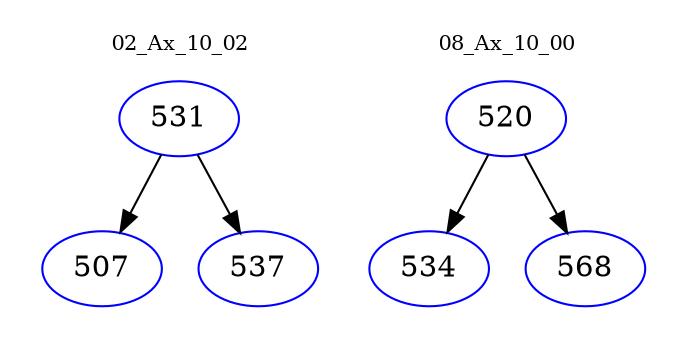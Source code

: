 digraph{
subgraph cluster_0 {
color = white
label = "02_Ax_10_02";
fontsize=10;
T0_531 [label="531", color="blue"]
T0_531 -> T0_507 [color="black"]
T0_507 [label="507", color="blue"]
T0_531 -> T0_537 [color="black"]
T0_537 [label="537", color="blue"]
}
subgraph cluster_1 {
color = white
label = "08_Ax_10_00";
fontsize=10;
T1_520 [label="520", color="blue"]
T1_520 -> T1_534 [color="black"]
T1_534 [label="534", color="blue"]
T1_520 -> T1_568 [color="black"]
T1_568 [label="568", color="blue"]
}
}
